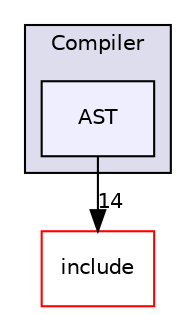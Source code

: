 digraph "C:/Users/folae/Documents/Code/Big-Projects/ArkScript/Ark/src/arkreactor/Compiler/AST" {
  compound=true
  node [ fontsize="10", fontname="Helvetica"];
  edge [ labelfontsize="10", labelfontname="Helvetica"];
  subgraph clusterdir_548d85becfdd8b4d1d64f6a452aea6ab {
    graph [ bgcolor="#ddddee", pencolor="black", label="Compiler" fontname="Helvetica", fontsize="10", URL="dir_548d85becfdd8b4d1d64f6a452aea6ab.html"]
  dir_60d9a1ba7355fd01e18353677e9347b6 [shape=box, label="AST", style="filled", fillcolor="#eeeeff", pencolor="black", URL="dir_60d9a1ba7355fd01e18353677e9347b6.html"];
  }
  dir_d44c64559bbebec7f509842c48db8b23 [shape=box label="include" fillcolor="white" style="filled" color="red" URL="dir_d44c64559bbebec7f509842c48db8b23.html"];
  dir_60d9a1ba7355fd01e18353677e9347b6->dir_d44c64559bbebec7f509842c48db8b23 [headlabel="14", labeldistance=1.5 headhref="dir_000014_000000.html"];
}
